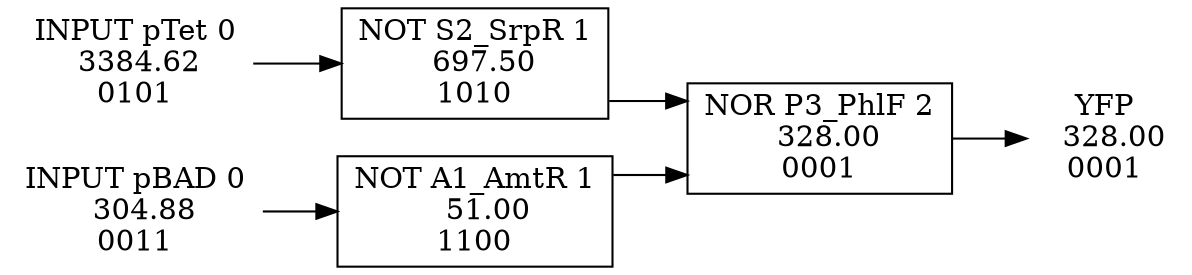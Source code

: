 #GRAPHVIZ_OUTPUT 
digraph{ 
rankdir=LR; 
splines=ortho; 
YFP[shape=none,label="YFP\n  328.00\n0001"]; 
pTet[shape=none,label="INPUT pTet 0\n 3384.62\n0101"]; 
pBAD[shape=none,label="INPUT pBAD 0\n  304.88\n0011"]; 
P3_PhlF[shape=box,style=filled,fillcolor=gray100,label="NOR P3_PhlF 2\n  328.00\n0001"]; 
S2_SrpR[shape=box,style=filled,fillcolor=gray100,label="NOT S2_SrpR 1\n  697.50\n1010"]; 
A1_AmtR[shape=box,style=filled,fillcolor=gray100,label="NOT A1_AmtR 1\n   51.00\n1100"]; 
P3_PhlF->YFP; 
S2_SrpR->P3_PhlF; 
A1_AmtR->P3_PhlF; 
pTet->S2_SrpR; 
pBAD->A1_AmtR; 
} 
